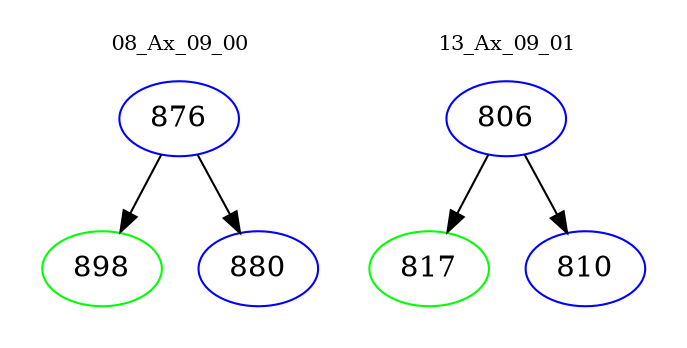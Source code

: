 digraph{
subgraph cluster_0 {
color = white
label = "08_Ax_09_00";
fontsize=10;
T0_876 [label="876", color="blue"]
T0_876 -> T0_898 [color="black"]
T0_898 [label="898", color="green"]
T0_876 -> T0_880 [color="black"]
T0_880 [label="880", color="blue"]
}
subgraph cluster_1 {
color = white
label = "13_Ax_09_01";
fontsize=10;
T1_806 [label="806", color="blue"]
T1_806 -> T1_817 [color="black"]
T1_817 [label="817", color="green"]
T1_806 -> T1_810 [color="black"]
T1_810 [label="810", color="blue"]
}
}
